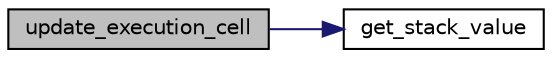 digraph "update_execution_cell"
{
 // LATEX_PDF_SIZE
  edge [fontname="Helvetica",fontsize="10",labelfontname="Helvetica",labelfontsize="10"];
  node [fontname="Helvetica",fontsize="10",shape=record];
  rankdir="LR";
  Node1 [label="update_execution_cell",height=0.2,width=0.4,color="black", fillcolor="grey75", style="filled", fontcolor="black",tooltip=" "];
  Node1 -> Node2 [color="midnightblue",fontsize="10",style="solid",fontname="Helvetica"];
  Node2 [label="get_stack_value",height=0.2,width=0.4,color="black", fillcolor="white", style="filled",URL="$d3/dbb/stack_8c.html#a6b5edf43250cada4964d61ce37603c45",tooltip="Gets the value at a specific index in the stack."];
}
